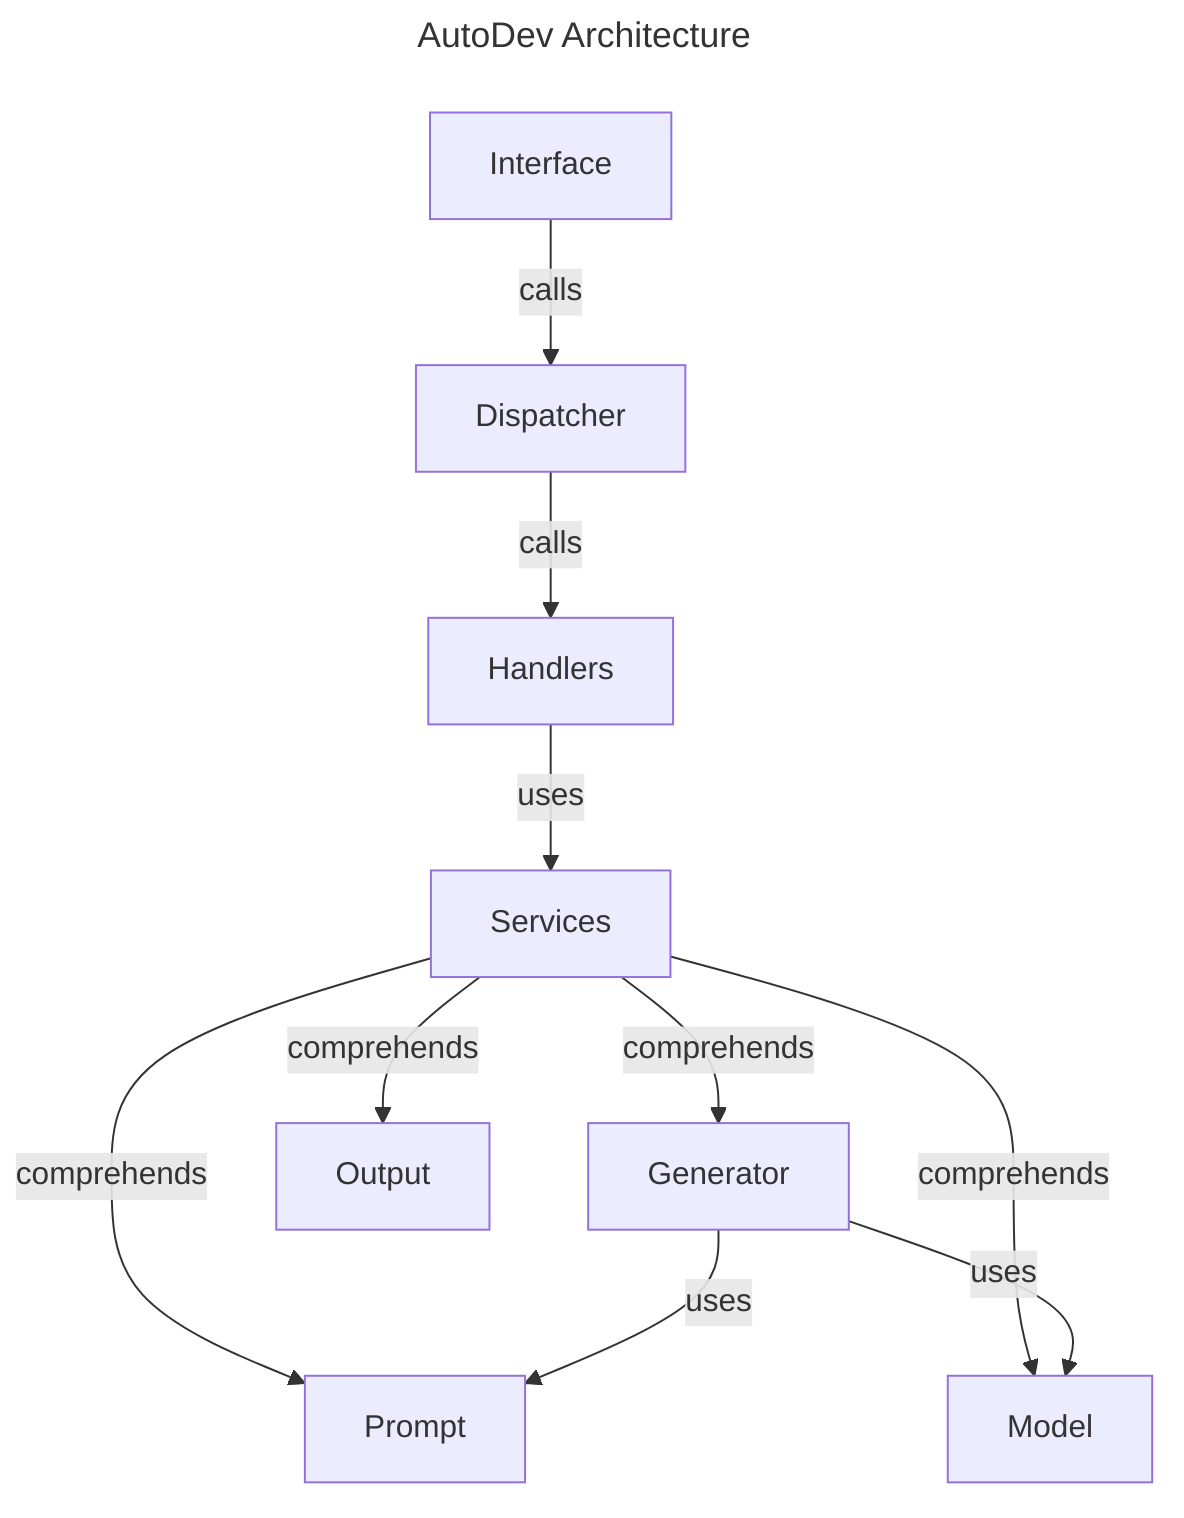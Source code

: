 ---
title: AutoDev Architecture
---
flowchart TD
    Interface-->|calls|Dispatcher
    Dispatcher-->|calls|Handlers
    Handlers-->|uses|Services
    Services-->|comprehends|Generator
    Services-->|comprehends|Output
    Services-->|comprehends|Prompt
    Services-->|comprehends|Model
    Generator-->|uses|Prompt
    Generator-->|uses|Model